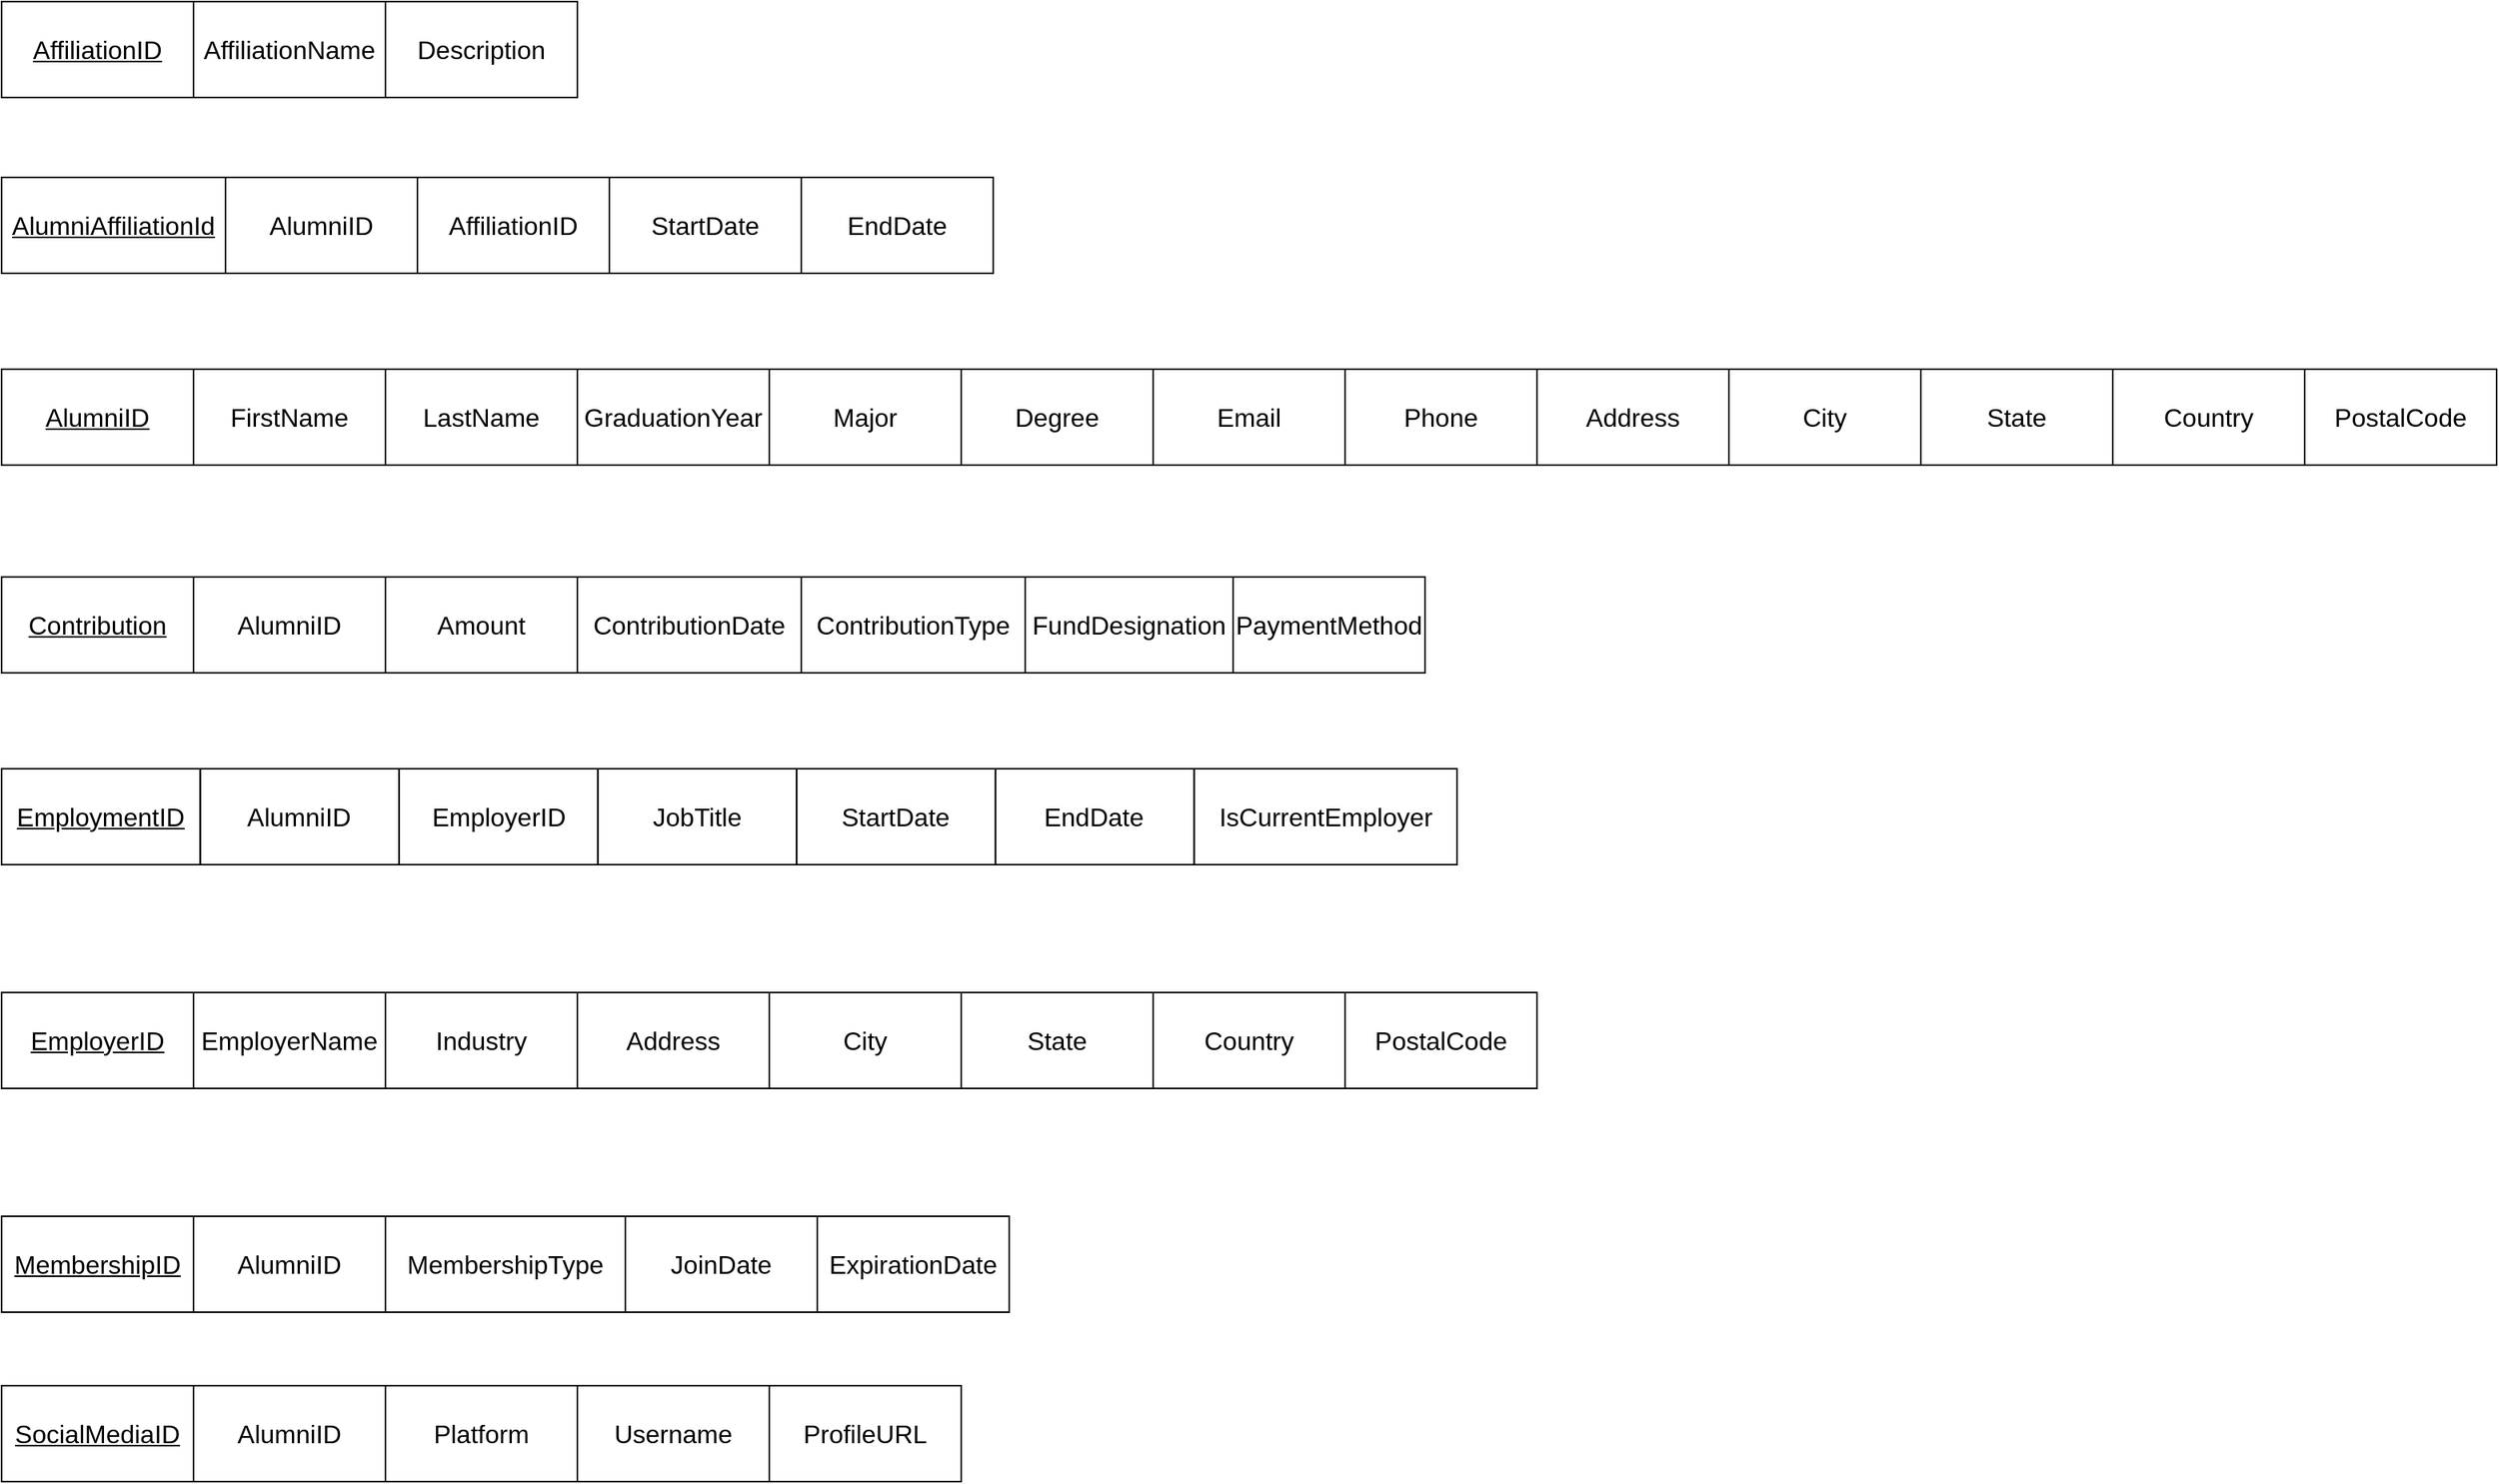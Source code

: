 <mxfile version="21.1.8" type="github">
  <diagram name="Page-1" id="mag1rdUsaSiSaSOApt0M">
    <mxGraphModel dx="991" dy="1060" grid="1" gridSize="10" guides="1" tooltips="1" connect="1" arrows="1" fold="1" page="0" pageScale="1" pageWidth="850" pageHeight="1100" math="0" shadow="0">
      <root>
        <mxCell id="0" />
        <mxCell id="1" parent="0" />
        <mxCell id="jXcQbSGoJ0l4pG3kUkK5-95" value="" style="group;labelBackgroundColor=none;" parent="1" vertex="1" connectable="0">
          <mxGeometry x="10" y="646" width="600" height="60" as="geometry" />
        </mxCell>
        <mxCell id="jXcQbSGoJ0l4pG3kUkK5-90" value="&lt;u&gt;SocialMediaID&lt;/u&gt;" style="rounded=0;whiteSpace=wrap;html=1;fontSize=16;labelBackgroundColor=none;" parent="jXcQbSGoJ0l4pG3kUkK5-95" vertex="1">
          <mxGeometry width="120" height="60" as="geometry" />
        </mxCell>
        <mxCell id="jXcQbSGoJ0l4pG3kUkK5-91" value="AlumniID" style="rounded=0;whiteSpace=wrap;html=1;fontSize=16;labelBackgroundColor=none;" parent="jXcQbSGoJ0l4pG3kUkK5-95" vertex="1">
          <mxGeometry x="120" width="120" height="60" as="geometry" />
        </mxCell>
        <mxCell id="jXcQbSGoJ0l4pG3kUkK5-92" value="Platform" style="rounded=0;whiteSpace=wrap;html=1;fontSize=16;labelBackgroundColor=none;" parent="jXcQbSGoJ0l4pG3kUkK5-95" vertex="1">
          <mxGeometry x="240" width="120" height="60" as="geometry" />
        </mxCell>
        <mxCell id="jXcQbSGoJ0l4pG3kUkK5-93" value="Username" style="rounded=0;whiteSpace=wrap;html=1;fontSize=16;labelBackgroundColor=none;" parent="jXcQbSGoJ0l4pG3kUkK5-95" vertex="1">
          <mxGeometry x="360" width="120" height="60" as="geometry" />
        </mxCell>
        <mxCell id="jXcQbSGoJ0l4pG3kUkK5-94" value="ProfileURL" style="rounded=0;whiteSpace=wrap;html=1;fontSize=16;labelBackgroundColor=none;" parent="jXcQbSGoJ0l4pG3kUkK5-95" vertex="1">
          <mxGeometry x="480" width="120" height="60" as="geometry" />
        </mxCell>
        <mxCell id="jXcQbSGoJ0l4pG3kUkK5-96" value="" style="group;labelBackgroundColor=none;" parent="1" vertex="1" connectable="0">
          <mxGeometry x="10" y="540" width="600" height="60" as="geometry" />
        </mxCell>
        <mxCell id="jXcQbSGoJ0l4pG3kUkK5-82" value="&lt;u&gt;MembershipID&lt;/u&gt;" style="rounded=0;whiteSpace=wrap;html=1;fontSize=16;labelBackgroundColor=none;" parent="jXcQbSGoJ0l4pG3kUkK5-96" vertex="1">
          <mxGeometry width="120" height="60" as="geometry" />
        </mxCell>
        <mxCell id="jXcQbSGoJ0l4pG3kUkK5-83" value="AlumniID" style="rounded=0;whiteSpace=wrap;html=1;fontSize=16;labelBackgroundColor=none;" parent="jXcQbSGoJ0l4pG3kUkK5-96" vertex="1">
          <mxGeometry x="120" width="120" height="60" as="geometry" />
        </mxCell>
        <mxCell id="jXcQbSGoJ0l4pG3kUkK5-84" value="MembershipType" style="rounded=0;whiteSpace=wrap;html=1;fontSize=16;labelBackgroundColor=none;" parent="jXcQbSGoJ0l4pG3kUkK5-96" vertex="1">
          <mxGeometry x="240" width="150" height="60" as="geometry" />
        </mxCell>
        <mxCell id="jXcQbSGoJ0l4pG3kUkK5-85" value="JoinDate" style="rounded=0;whiteSpace=wrap;html=1;fontSize=16;labelBackgroundColor=none;" parent="jXcQbSGoJ0l4pG3kUkK5-96" vertex="1">
          <mxGeometry x="390" width="120" height="60" as="geometry" />
        </mxCell>
        <mxCell id="jXcQbSGoJ0l4pG3kUkK5-86" value="ExpirationDate" style="rounded=0;whiteSpace=wrap;html=1;fontSize=16;labelBackgroundColor=none;" parent="jXcQbSGoJ0l4pG3kUkK5-96" vertex="1">
          <mxGeometry x="510" width="120" height="60" as="geometry" />
        </mxCell>
        <mxCell id="jXcQbSGoJ0l4pG3kUkK5-97" value="" style="group;labelBackgroundColor=none;" parent="1" vertex="1" connectable="0">
          <mxGeometry x="10" y="400" width="960" height="60" as="geometry" />
        </mxCell>
        <mxCell id="jXcQbSGoJ0l4pG3kUkK5-74" value="&lt;u&gt;EmployerID&lt;/u&gt;" style="rounded=0;whiteSpace=wrap;html=1;fontSize=16;labelBackgroundColor=none;" parent="jXcQbSGoJ0l4pG3kUkK5-97" vertex="1">
          <mxGeometry width="120" height="60" as="geometry" />
        </mxCell>
        <mxCell id="jXcQbSGoJ0l4pG3kUkK5-75" value="EmployerName" style="rounded=0;whiteSpace=wrap;html=1;fontSize=16;labelBackgroundColor=none;" parent="jXcQbSGoJ0l4pG3kUkK5-97" vertex="1">
          <mxGeometry x="120" width="120" height="60" as="geometry" />
        </mxCell>
        <mxCell id="jXcQbSGoJ0l4pG3kUkK5-76" value="Industry" style="rounded=0;whiteSpace=wrap;html=1;fontSize=16;labelBackgroundColor=none;" parent="jXcQbSGoJ0l4pG3kUkK5-97" vertex="1">
          <mxGeometry x="240" width="120" height="60" as="geometry" />
        </mxCell>
        <mxCell id="jXcQbSGoJ0l4pG3kUkK5-77" value="Address" style="rounded=0;whiteSpace=wrap;html=1;fontSize=16;labelBackgroundColor=none;" parent="jXcQbSGoJ0l4pG3kUkK5-97" vertex="1">
          <mxGeometry x="360" width="120" height="60" as="geometry" />
        </mxCell>
        <mxCell id="jXcQbSGoJ0l4pG3kUkK5-78" value="City" style="rounded=0;whiteSpace=wrap;html=1;fontSize=16;labelBackgroundColor=none;" parent="jXcQbSGoJ0l4pG3kUkK5-97" vertex="1">
          <mxGeometry x="480" width="120" height="60" as="geometry" />
        </mxCell>
        <mxCell id="jXcQbSGoJ0l4pG3kUkK5-79" value="State" style="rounded=0;whiteSpace=wrap;html=1;fontSize=16;labelBackgroundColor=none;" parent="jXcQbSGoJ0l4pG3kUkK5-97" vertex="1">
          <mxGeometry x="600" width="120" height="60" as="geometry" />
        </mxCell>
        <mxCell id="jXcQbSGoJ0l4pG3kUkK5-80" value="Country" style="rounded=0;whiteSpace=wrap;html=1;fontSize=16;labelBackgroundColor=none;" parent="jXcQbSGoJ0l4pG3kUkK5-97" vertex="1">
          <mxGeometry x="720" width="120" height="60" as="geometry" />
        </mxCell>
        <mxCell id="jXcQbSGoJ0l4pG3kUkK5-81" value="PostalCode" style="rounded=0;whiteSpace=wrap;html=1;fontSize=16;labelBackgroundColor=none;" parent="jXcQbSGoJ0l4pG3kUkK5-97" vertex="1">
          <mxGeometry x="840" width="120" height="60" as="geometry" />
        </mxCell>
        <mxCell id="jXcQbSGoJ0l4pG3kUkK5-99" value="" style="group;labelBackgroundColor=none;" parent="1" vertex="1" connectable="0">
          <mxGeometry x="10" y="260" width="910" height="60" as="geometry" />
        </mxCell>
        <mxCell id="jXcQbSGoJ0l4pG3kUkK5-67" value="&lt;u&gt;EmploymentID&lt;/u&gt;" style="rounded=0;whiteSpace=wrap;html=1;fontSize=16;labelBackgroundColor=none;" parent="jXcQbSGoJ0l4pG3kUkK5-99" vertex="1">
          <mxGeometry width="124.286" height="60" as="geometry" />
        </mxCell>
        <mxCell id="jXcQbSGoJ0l4pG3kUkK5-68" value="AlumniID" style="rounded=0;whiteSpace=wrap;html=1;fontSize=16;labelBackgroundColor=none;" parent="jXcQbSGoJ0l4pG3kUkK5-99" vertex="1">
          <mxGeometry x="124.286" width="124.286" height="60" as="geometry" />
        </mxCell>
        <mxCell id="jXcQbSGoJ0l4pG3kUkK5-69" value="EmployerID" style="rounded=0;whiteSpace=wrap;html=1;fontSize=16;labelBackgroundColor=none;" parent="jXcQbSGoJ0l4pG3kUkK5-99" vertex="1">
          <mxGeometry x="248.571" width="124.286" height="60" as="geometry" />
        </mxCell>
        <mxCell id="jXcQbSGoJ0l4pG3kUkK5-70" value="JobTitle" style="rounded=0;whiteSpace=wrap;html=1;fontSize=16;labelBackgroundColor=none;" parent="jXcQbSGoJ0l4pG3kUkK5-99" vertex="1">
          <mxGeometry x="372.857" width="124.286" height="60" as="geometry" />
        </mxCell>
        <mxCell id="jXcQbSGoJ0l4pG3kUkK5-71" value="StartDate" style="rounded=0;whiteSpace=wrap;html=1;fontSize=16;labelBackgroundColor=none;" parent="jXcQbSGoJ0l4pG3kUkK5-99" vertex="1">
          <mxGeometry x="497.143" width="124.286" height="60" as="geometry" />
        </mxCell>
        <mxCell id="jXcQbSGoJ0l4pG3kUkK5-72" value="EndDate" style="rounded=0;whiteSpace=wrap;html=1;fontSize=16;labelBackgroundColor=none;" parent="jXcQbSGoJ0l4pG3kUkK5-99" vertex="1">
          <mxGeometry x="621.429" width="124.286" height="60" as="geometry" />
        </mxCell>
        <mxCell id="jXcQbSGoJ0l4pG3kUkK5-73" value="IsCurrentEmployer" style="rounded=0;whiteSpace=wrap;html=1;fontSize=16;labelBackgroundColor=none;" parent="jXcQbSGoJ0l4pG3kUkK5-99" vertex="1">
          <mxGeometry x="745.71" width="164.29" height="60" as="geometry" />
        </mxCell>
        <mxCell id="jXcQbSGoJ0l4pG3kUkK5-100" value="" style="group;labelBackgroundColor=none;" parent="1" vertex="1" connectable="0">
          <mxGeometry x="10" y="140" width="840" height="60" as="geometry" />
        </mxCell>
        <mxCell id="jXcQbSGoJ0l4pG3kUkK5-59" value="&lt;u&gt;Contribution&lt;/u&gt;" style="rounded=0;whiteSpace=wrap;html=1;fontSize=16;labelBackgroundColor=none;" parent="jXcQbSGoJ0l4pG3kUkK5-100" vertex="1">
          <mxGeometry width="120" height="60" as="geometry" />
        </mxCell>
        <mxCell id="jXcQbSGoJ0l4pG3kUkK5-60" value="AlumniID" style="rounded=0;whiteSpace=wrap;html=1;fontSize=16;labelBackgroundColor=none;" parent="jXcQbSGoJ0l4pG3kUkK5-100" vertex="1">
          <mxGeometry x="120" width="120" height="60" as="geometry" />
        </mxCell>
        <mxCell id="jXcQbSGoJ0l4pG3kUkK5-61" value="Amount" style="rounded=0;whiteSpace=wrap;html=1;fontSize=16;labelBackgroundColor=none;" parent="jXcQbSGoJ0l4pG3kUkK5-100" vertex="1">
          <mxGeometry x="240" width="120" height="60" as="geometry" />
        </mxCell>
        <mxCell id="jXcQbSGoJ0l4pG3kUkK5-62" value="ContributionDate" style="rounded=0;whiteSpace=wrap;html=1;fontSize=16;labelBackgroundColor=none;" parent="jXcQbSGoJ0l4pG3kUkK5-100" vertex="1">
          <mxGeometry x="360" width="140" height="60" as="geometry" />
        </mxCell>
        <mxCell id="jXcQbSGoJ0l4pG3kUkK5-63" value="ContributionType" style="rounded=0;whiteSpace=wrap;html=1;fontSize=16;labelBackgroundColor=none;" parent="jXcQbSGoJ0l4pG3kUkK5-100" vertex="1">
          <mxGeometry x="500" width="140" height="60" as="geometry" />
        </mxCell>
        <mxCell id="jXcQbSGoJ0l4pG3kUkK5-64" value="FundDesignation" style="rounded=0;whiteSpace=wrap;html=1;fontSize=16;labelBackgroundColor=none;" parent="jXcQbSGoJ0l4pG3kUkK5-100" vertex="1">
          <mxGeometry x="640" width="130" height="60" as="geometry" />
        </mxCell>
        <mxCell id="jXcQbSGoJ0l4pG3kUkK5-65" value="PaymentMethod" style="rounded=0;whiteSpace=wrap;html=1;fontSize=16;labelBackgroundColor=none;" parent="jXcQbSGoJ0l4pG3kUkK5-100" vertex="1">
          <mxGeometry x="770" width="120" height="60" as="geometry" />
        </mxCell>
        <mxCell id="jXcQbSGoJ0l4pG3kUkK5-101" value="" style="group;labelBackgroundColor=none;" parent="1" vertex="1" connectable="0">
          <mxGeometry x="10" y="10" width="1560" height="60" as="geometry" />
        </mxCell>
        <mxCell id="jXcQbSGoJ0l4pG3kUkK5-15" value="&lt;u&gt;AlumniID&lt;/u&gt;" style="rounded=0;whiteSpace=wrap;html=1;fontSize=16;labelBackgroundColor=none;" parent="jXcQbSGoJ0l4pG3kUkK5-101" vertex="1">
          <mxGeometry width="120" height="60" as="geometry" />
        </mxCell>
        <mxCell id="jXcQbSGoJ0l4pG3kUkK5-16" value="FirstName" style="rounded=0;whiteSpace=wrap;html=1;fontSize=16;labelBackgroundColor=none;" parent="jXcQbSGoJ0l4pG3kUkK5-101" vertex="1">
          <mxGeometry x="120" width="120" height="60" as="geometry" />
        </mxCell>
        <mxCell id="jXcQbSGoJ0l4pG3kUkK5-17" value="LastName" style="rounded=0;whiteSpace=wrap;html=1;fontSize=16;labelBackgroundColor=none;" parent="jXcQbSGoJ0l4pG3kUkK5-101" vertex="1">
          <mxGeometry x="240" width="120" height="60" as="geometry" />
        </mxCell>
        <mxCell id="jXcQbSGoJ0l4pG3kUkK5-18" value="GraduationYear" style="rounded=0;whiteSpace=wrap;html=1;fontSize=16;labelBackgroundColor=none;" parent="jXcQbSGoJ0l4pG3kUkK5-101" vertex="1">
          <mxGeometry x="360" width="120" height="60" as="geometry" />
        </mxCell>
        <mxCell id="jXcQbSGoJ0l4pG3kUkK5-19" value="Major" style="rounded=0;whiteSpace=wrap;html=1;fontSize=16;labelBackgroundColor=none;" parent="jXcQbSGoJ0l4pG3kUkK5-101" vertex="1">
          <mxGeometry x="480" width="120" height="60" as="geometry" />
        </mxCell>
        <mxCell id="jXcQbSGoJ0l4pG3kUkK5-20" value="Degree" style="rounded=0;whiteSpace=wrap;html=1;fontSize=16;labelBackgroundColor=none;" parent="jXcQbSGoJ0l4pG3kUkK5-101" vertex="1">
          <mxGeometry x="600" width="120" height="60" as="geometry" />
        </mxCell>
        <mxCell id="jXcQbSGoJ0l4pG3kUkK5-21" value="Email" style="rounded=0;whiteSpace=wrap;html=1;fontSize=16;labelBackgroundColor=none;" parent="jXcQbSGoJ0l4pG3kUkK5-101" vertex="1">
          <mxGeometry x="720" width="120" height="60" as="geometry" />
        </mxCell>
        <mxCell id="jXcQbSGoJ0l4pG3kUkK5-22" value="Phone" style="rounded=0;whiteSpace=wrap;html=1;fontSize=16;labelBackgroundColor=none;" parent="jXcQbSGoJ0l4pG3kUkK5-101" vertex="1">
          <mxGeometry x="840" width="120" height="60" as="geometry" />
        </mxCell>
        <mxCell id="jXcQbSGoJ0l4pG3kUkK5-23" value="Address" style="rounded=0;whiteSpace=wrap;html=1;fontSize=16;labelBackgroundColor=none;" parent="jXcQbSGoJ0l4pG3kUkK5-101" vertex="1">
          <mxGeometry x="960" width="120" height="60" as="geometry" />
        </mxCell>
        <mxCell id="jXcQbSGoJ0l4pG3kUkK5-24" value="City" style="rounded=0;whiteSpace=wrap;html=1;fontSize=16;labelBackgroundColor=none;" parent="jXcQbSGoJ0l4pG3kUkK5-101" vertex="1">
          <mxGeometry x="1080" width="120" height="60" as="geometry" />
        </mxCell>
        <mxCell id="jXcQbSGoJ0l4pG3kUkK5-25" value="State" style="rounded=0;whiteSpace=wrap;html=1;fontSize=16;labelBackgroundColor=none;" parent="jXcQbSGoJ0l4pG3kUkK5-101" vertex="1">
          <mxGeometry x="1200" width="120" height="60" as="geometry" />
        </mxCell>
        <mxCell id="jXcQbSGoJ0l4pG3kUkK5-26" value="Country" style="rounded=0;whiteSpace=wrap;html=1;fontSize=16;labelBackgroundColor=none;" parent="jXcQbSGoJ0l4pG3kUkK5-101" vertex="1">
          <mxGeometry x="1320" width="120" height="60" as="geometry" />
        </mxCell>
        <mxCell id="jXcQbSGoJ0l4pG3kUkK5-27" value="PostalCode" style="rounded=0;whiteSpace=wrap;html=1;fontSize=16;labelBackgroundColor=none;" parent="jXcQbSGoJ0l4pG3kUkK5-101" vertex="1">
          <mxGeometry x="1440" width="120" height="60" as="geometry" />
        </mxCell>
        <mxCell id="jXcQbSGoJ0l4pG3kUkK5-102" value="" style="group;labelBackgroundColor=none;" parent="1" vertex="1" connectable="0">
          <mxGeometry x="10" y="-110" width="600" height="60" as="geometry" />
        </mxCell>
        <mxCell id="jXcQbSGoJ0l4pG3kUkK5-41" value="&lt;u&gt;AlumniAffiliationId&lt;/u&gt;" style="rounded=0;whiteSpace=wrap;html=1;fontSize=16;labelBackgroundColor=none;" parent="jXcQbSGoJ0l4pG3kUkK5-102" vertex="1">
          <mxGeometry width="140" height="60" as="geometry" />
        </mxCell>
        <mxCell id="jXcQbSGoJ0l4pG3kUkK5-42" value="AlumniID" style="rounded=0;whiteSpace=wrap;html=1;fontSize=16;labelBackgroundColor=none;" parent="jXcQbSGoJ0l4pG3kUkK5-102" vertex="1">
          <mxGeometry x="140" width="120" height="60" as="geometry" />
        </mxCell>
        <mxCell id="jXcQbSGoJ0l4pG3kUkK5-43" value="AffiliationID" style="rounded=0;whiteSpace=wrap;html=1;fontSize=16;labelBackgroundColor=none;" parent="jXcQbSGoJ0l4pG3kUkK5-102" vertex="1">
          <mxGeometry x="260" width="120" height="60" as="geometry" />
        </mxCell>
        <mxCell id="jXcQbSGoJ0l4pG3kUkK5-44" value="StartDate" style="rounded=0;whiteSpace=wrap;html=1;fontSize=16;labelBackgroundColor=none;" parent="jXcQbSGoJ0l4pG3kUkK5-102" vertex="1">
          <mxGeometry x="380" width="120" height="60" as="geometry" />
        </mxCell>
        <mxCell id="jXcQbSGoJ0l4pG3kUkK5-45" value="EndDate" style="rounded=0;whiteSpace=wrap;html=1;fontSize=16;labelBackgroundColor=none;" parent="jXcQbSGoJ0l4pG3kUkK5-102" vertex="1">
          <mxGeometry x="500" width="120" height="60" as="geometry" />
        </mxCell>
        <mxCell id="jXcQbSGoJ0l4pG3kUkK5-103" value="" style="group;labelBackgroundColor=none;" parent="1" vertex="1" connectable="0">
          <mxGeometry x="10" y="-220" width="360" height="60" as="geometry" />
        </mxCell>
        <mxCell id="jXcQbSGoJ0l4pG3kUkK5-54" value="&lt;u&gt;AffiliationID&lt;/u&gt;" style="rounded=0;whiteSpace=wrap;html=1;fontSize=16;labelBackgroundColor=none;" parent="jXcQbSGoJ0l4pG3kUkK5-103" vertex="1">
          <mxGeometry width="120" height="60" as="geometry" />
        </mxCell>
        <mxCell id="jXcQbSGoJ0l4pG3kUkK5-55" value="AffiliationName" style="rounded=0;whiteSpace=wrap;html=1;fontSize=16;labelBackgroundColor=none;" parent="jXcQbSGoJ0l4pG3kUkK5-103" vertex="1">
          <mxGeometry x="120" width="120" height="60" as="geometry" />
        </mxCell>
        <mxCell id="jXcQbSGoJ0l4pG3kUkK5-56" value="Description" style="rounded=0;whiteSpace=wrap;html=1;fontSize=16;labelBackgroundColor=none;" parent="jXcQbSGoJ0l4pG3kUkK5-103" vertex="1">
          <mxGeometry x="240" width="120" height="60" as="geometry" />
        </mxCell>
      </root>
    </mxGraphModel>
  </diagram>
</mxfile>
